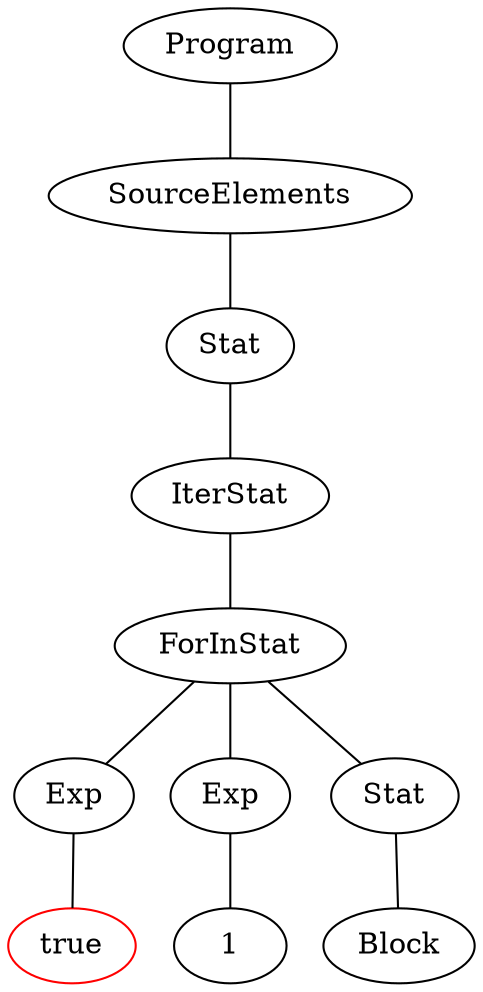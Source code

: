 graph vis {
	node511[label="Program"]
	node511 -- node510
	node510[label="SourceElements"]
	node510 -- node509
	node509[label="Stat"]
	node509 -- node508
	node508[label="IterStat"]
	node508 -- node507
	node507[label="ForInStat"]
	node507 -- node502
	node502[label="Exp"]
	node502 -- node501
	node501[label="true", color=red]
	node507 -- node504
	node504[label="Exp"]
	node504 -- node503
	node503[label="1"]
	node507 -- node506
	node506[label="Stat"]
	node506 -- node505
	node505[label="Block"]
}
